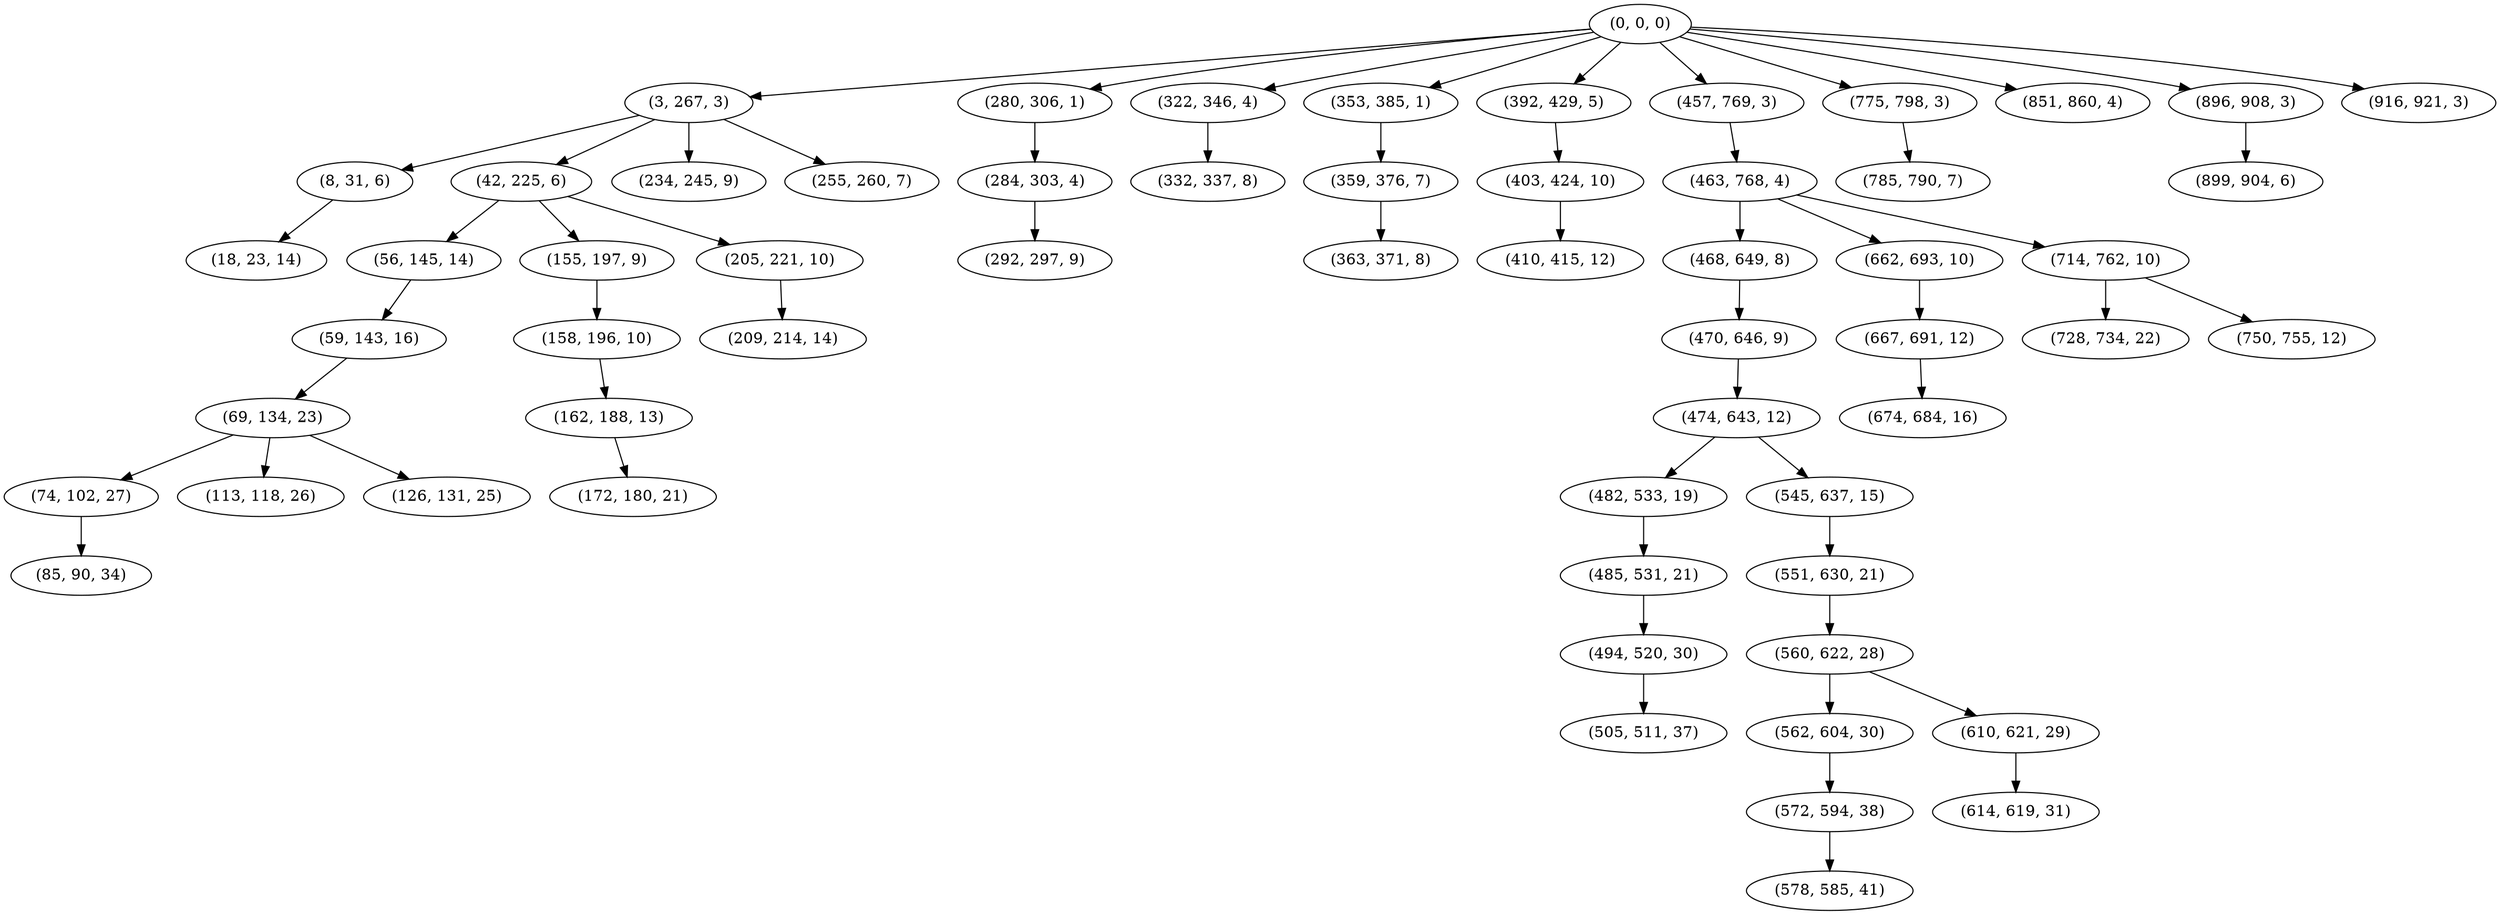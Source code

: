 digraph tree {
    "(0, 0, 0)";
    "(3, 267, 3)";
    "(8, 31, 6)";
    "(18, 23, 14)";
    "(42, 225, 6)";
    "(56, 145, 14)";
    "(59, 143, 16)";
    "(69, 134, 23)";
    "(74, 102, 27)";
    "(85, 90, 34)";
    "(113, 118, 26)";
    "(126, 131, 25)";
    "(155, 197, 9)";
    "(158, 196, 10)";
    "(162, 188, 13)";
    "(172, 180, 21)";
    "(205, 221, 10)";
    "(209, 214, 14)";
    "(234, 245, 9)";
    "(255, 260, 7)";
    "(280, 306, 1)";
    "(284, 303, 4)";
    "(292, 297, 9)";
    "(322, 346, 4)";
    "(332, 337, 8)";
    "(353, 385, 1)";
    "(359, 376, 7)";
    "(363, 371, 8)";
    "(392, 429, 5)";
    "(403, 424, 10)";
    "(410, 415, 12)";
    "(457, 769, 3)";
    "(463, 768, 4)";
    "(468, 649, 8)";
    "(470, 646, 9)";
    "(474, 643, 12)";
    "(482, 533, 19)";
    "(485, 531, 21)";
    "(494, 520, 30)";
    "(505, 511, 37)";
    "(545, 637, 15)";
    "(551, 630, 21)";
    "(560, 622, 28)";
    "(562, 604, 30)";
    "(572, 594, 38)";
    "(578, 585, 41)";
    "(610, 621, 29)";
    "(614, 619, 31)";
    "(662, 693, 10)";
    "(667, 691, 12)";
    "(674, 684, 16)";
    "(714, 762, 10)";
    "(728, 734, 22)";
    "(750, 755, 12)";
    "(775, 798, 3)";
    "(785, 790, 7)";
    "(851, 860, 4)";
    "(896, 908, 3)";
    "(899, 904, 6)";
    "(916, 921, 3)";
    "(0, 0, 0)" -> "(3, 267, 3)";
    "(0, 0, 0)" -> "(280, 306, 1)";
    "(0, 0, 0)" -> "(322, 346, 4)";
    "(0, 0, 0)" -> "(353, 385, 1)";
    "(0, 0, 0)" -> "(392, 429, 5)";
    "(0, 0, 0)" -> "(457, 769, 3)";
    "(0, 0, 0)" -> "(775, 798, 3)";
    "(0, 0, 0)" -> "(851, 860, 4)";
    "(0, 0, 0)" -> "(896, 908, 3)";
    "(0, 0, 0)" -> "(916, 921, 3)";
    "(3, 267, 3)" -> "(8, 31, 6)";
    "(3, 267, 3)" -> "(42, 225, 6)";
    "(3, 267, 3)" -> "(234, 245, 9)";
    "(3, 267, 3)" -> "(255, 260, 7)";
    "(8, 31, 6)" -> "(18, 23, 14)";
    "(42, 225, 6)" -> "(56, 145, 14)";
    "(42, 225, 6)" -> "(155, 197, 9)";
    "(42, 225, 6)" -> "(205, 221, 10)";
    "(56, 145, 14)" -> "(59, 143, 16)";
    "(59, 143, 16)" -> "(69, 134, 23)";
    "(69, 134, 23)" -> "(74, 102, 27)";
    "(69, 134, 23)" -> "(113, 118, 26)";
    "(69, 134, 23)" -> "(126, 131, 25)";
    "(74, 102, 27)" -> "(85, 90, 34)";
    "(155, 197, 9)" -> "(158, 196, 10)";
    "(158, 196, 10)" -> "(162, 188, 13)";
    "(162, 188, 13)" -> "(172, 180, 21)";
    "(205, 221, 10)" -> "(209, 214, 14)";
    "(280, 306, 1)" -> "(284, 303, 4)";
    "(284, 303, 4)" -> "(292, 297, 9)";
    "(322, 346, 4)" -> "(332, 337, 8)";
    "(353, 385, 1)" -> "(359, 376, 7)";
    "(359, 376, 7)" -> "(363, 371, 8)";
    "(392, 429, 5)" -> "(403, 424, 10)";
    "(403, 424, 10)" -> "(410, 415, 12)";
    "(457, 769, 3)" -> "(463, 768, 4)";
    "(463, 768, 4)" -> "(468, 649, 8)";
    "(463, 768, 4)" -> "(662, 693, 10)";
    "(463, 768, 4)" -> "(714, 762, 10)";
    "(468, 649, 8)" -> "(470, 646, 9)";
    "(470, 646, 9)" -> "(474, 643, 12)";
    "(474, 643, 12)" -> "(482, 533, 19)";
    "(474, 643, 12)" -> "(545, 637, 15)";
    "(482, 533, 19)" -> "(485, 531, 21)";
    "(485, 531, 21)" -> "(494, 520, 30)";
    "(494, 520, 30)" -> "(505, 511, 37)";
    "(545, 637, 15)" -> "(551, 630, 21)";
    "(551, 630, 21)" -> "(560, 622, 28)";
    "(560, 622, 28)" -> "(562, 604, 30)";
    "(560, 622, 28)" -> "(610, 621, 29)";
    "(562, 604, 30)" -> "(572, 594, 38)";
    "(572, 594, 38)" -> "(578, 585, 41)";
    "(610, 621, 29)" -> "(614, 619, 31)";
    "(662, 693, 10)" -> "(667, 691, 12)";
    "(667, 691, 12)" -> "(674, 684, 16)";
    "(714, 762, 10)" -> "(728, 734, 22)";
    "(714, 762, 10)" -> "(750, 755, 12)";
    "(775, 798, 3)" -> "(785, 790, 7)";
    "(896, 908, 3)" -> "(899, 904, 6)";
}
